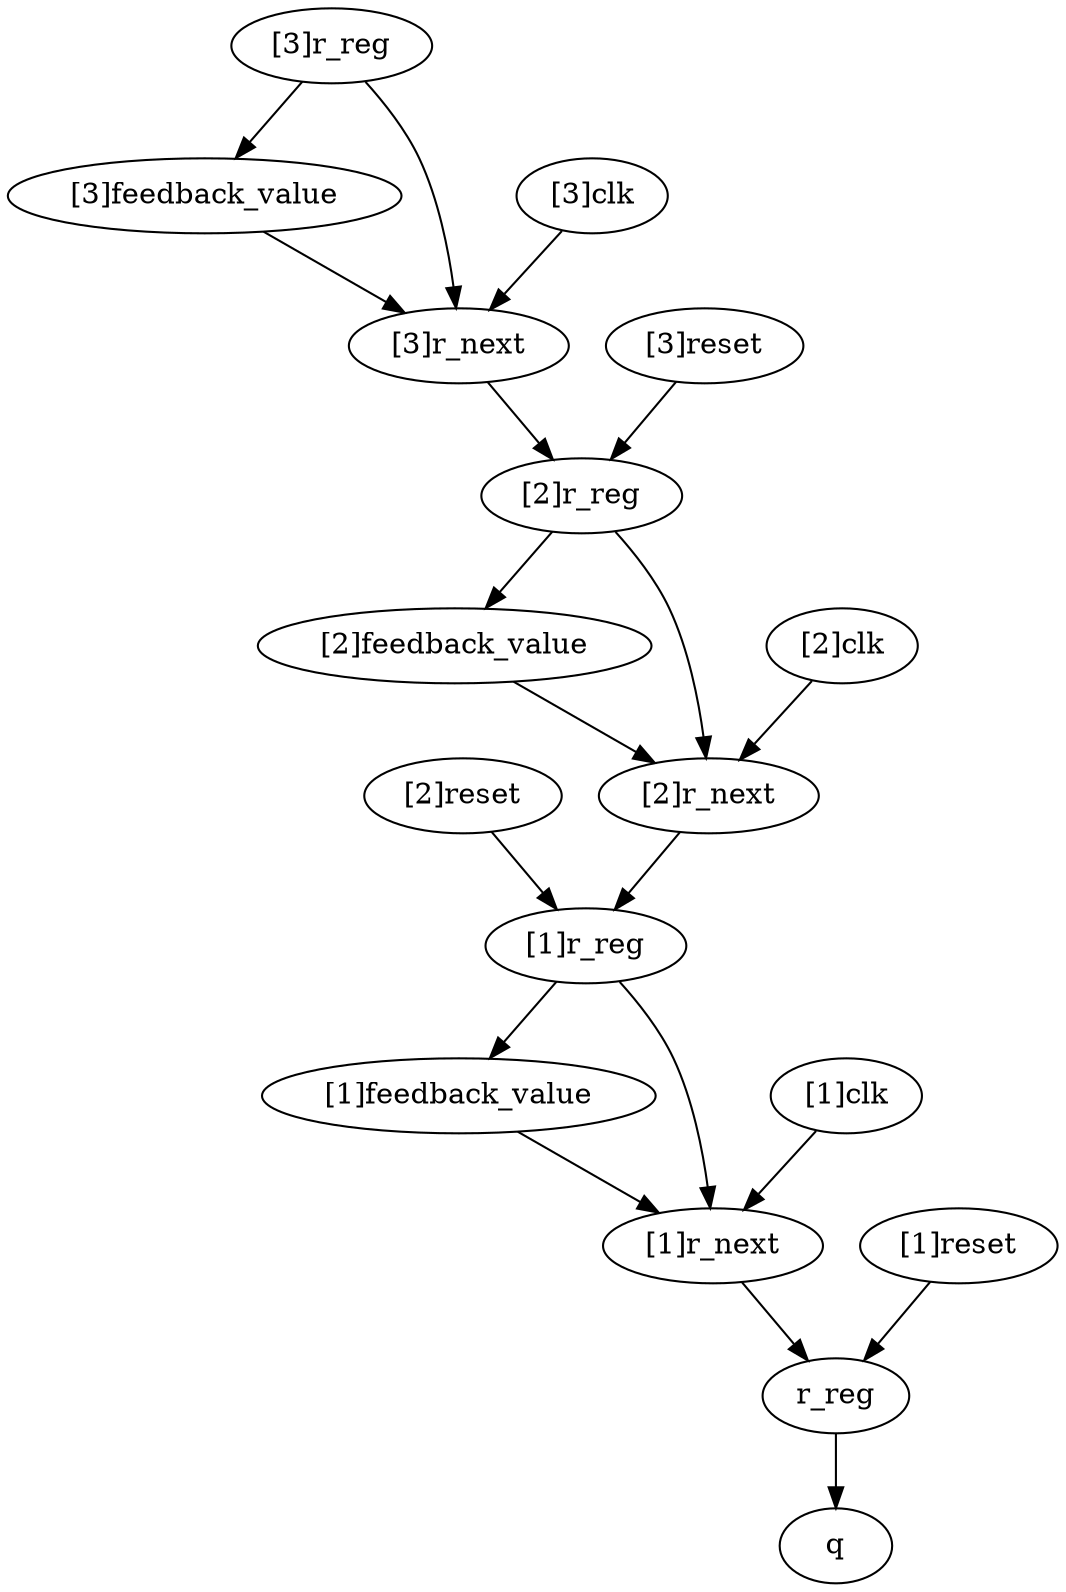 strict digraph "" {
	"[2]reset"	[complexity=12,
		importance=2.25791873982,
		rank=0.188159894985];
	"[1]r_reg"	[complexity=11,
		importance=1.08144807684,
		rank=0.0983134615305];
	"[2]reset" -> "[1]r_reg";
	"[1]feedback_value"	[complexity=8,
		importance=0.809954827709,
		rank=0.101244353464];
	"[1]r_next"	[complexity=4,
		importance=0.669683257186,
		rank=0.167420814297];
	"[1]feedback_value" -> "[1]r_next";
	"[1]r_reg" -> "[1]feedback_value";
	"[1]r_reg" -> "[1]r_next";
	"[3]feedback_value"	[complexity=26,
		importance=2.14932134208,
		rank=0.0826662054647];
	"[3]r_next"	[complexity=22,
		importance=2.00904977156,
		rank=0.0913204441617];
	"[3]feedback_value" -> "[3]r_next";
	"[2]r_reg"	[complexity=20,
		importance=1.75113133402,
		rank=0.0875565667011];
	"[2]feedback_value"	[complexity=17,
		importance=1.4796380849,
		rank=0.0870375344056];
	"[2]r_reg" -> "[2]feedback_value";
	"[2]r_next"	[complexity=13,
		importance=1.33936651437,
		rank=0.103028193413];
	"[2]r_reg" -> "[2]r_next";
	"[3]r_next" -> "[2]r_reg";
	"[2]feedback_value" -> "[2]r_next";
	"[3]r_reg"	[complexity=29,
		importance=2.42081459121,
		rank=0.0834763652141];
	"[3]r_reg" -> "[3]feedback_value";
	"[3]r_reg" -> "[3]r_next";
	q	[complexity=0,
		importance=0.140271570523,
		rank=0.0];
	r_reg	[complexity=2,
		importance=0.41176481965,
		rank=0.205882409825];
	"[1]r_next" -> r_reg;
	"[2]r_next" -> "[1]r_reg";
	r_reg -> q;
	"[3]clk"	[complexity=26,
		importance=2.1040723577,
		rank=0.0809258599117];
	"[3]clk" -> "[3]r_next";
	"[1]reset"	[complexity=3,
		importance=0.918552225445,
		rank=0.306184075148];
	"[1]reset" -> r_reg;
	"[3]reset"	[complexity=21,
		importance=3.59728525419,
		rank=0.171299297819];
	"[3]reset" -> "[2]r_reg";
	"[1]clk"	[complexity=8,
		importance=0.764705843332,
		rank=0.0955882304164];
	"[1]clk" -> "[1]r_next";
	"[2]clk"	[complexity=17,
		importance=1.43438910052,
		rank=0.0843758294422];
	"[2]clk" -> "[2]r_next";
}
